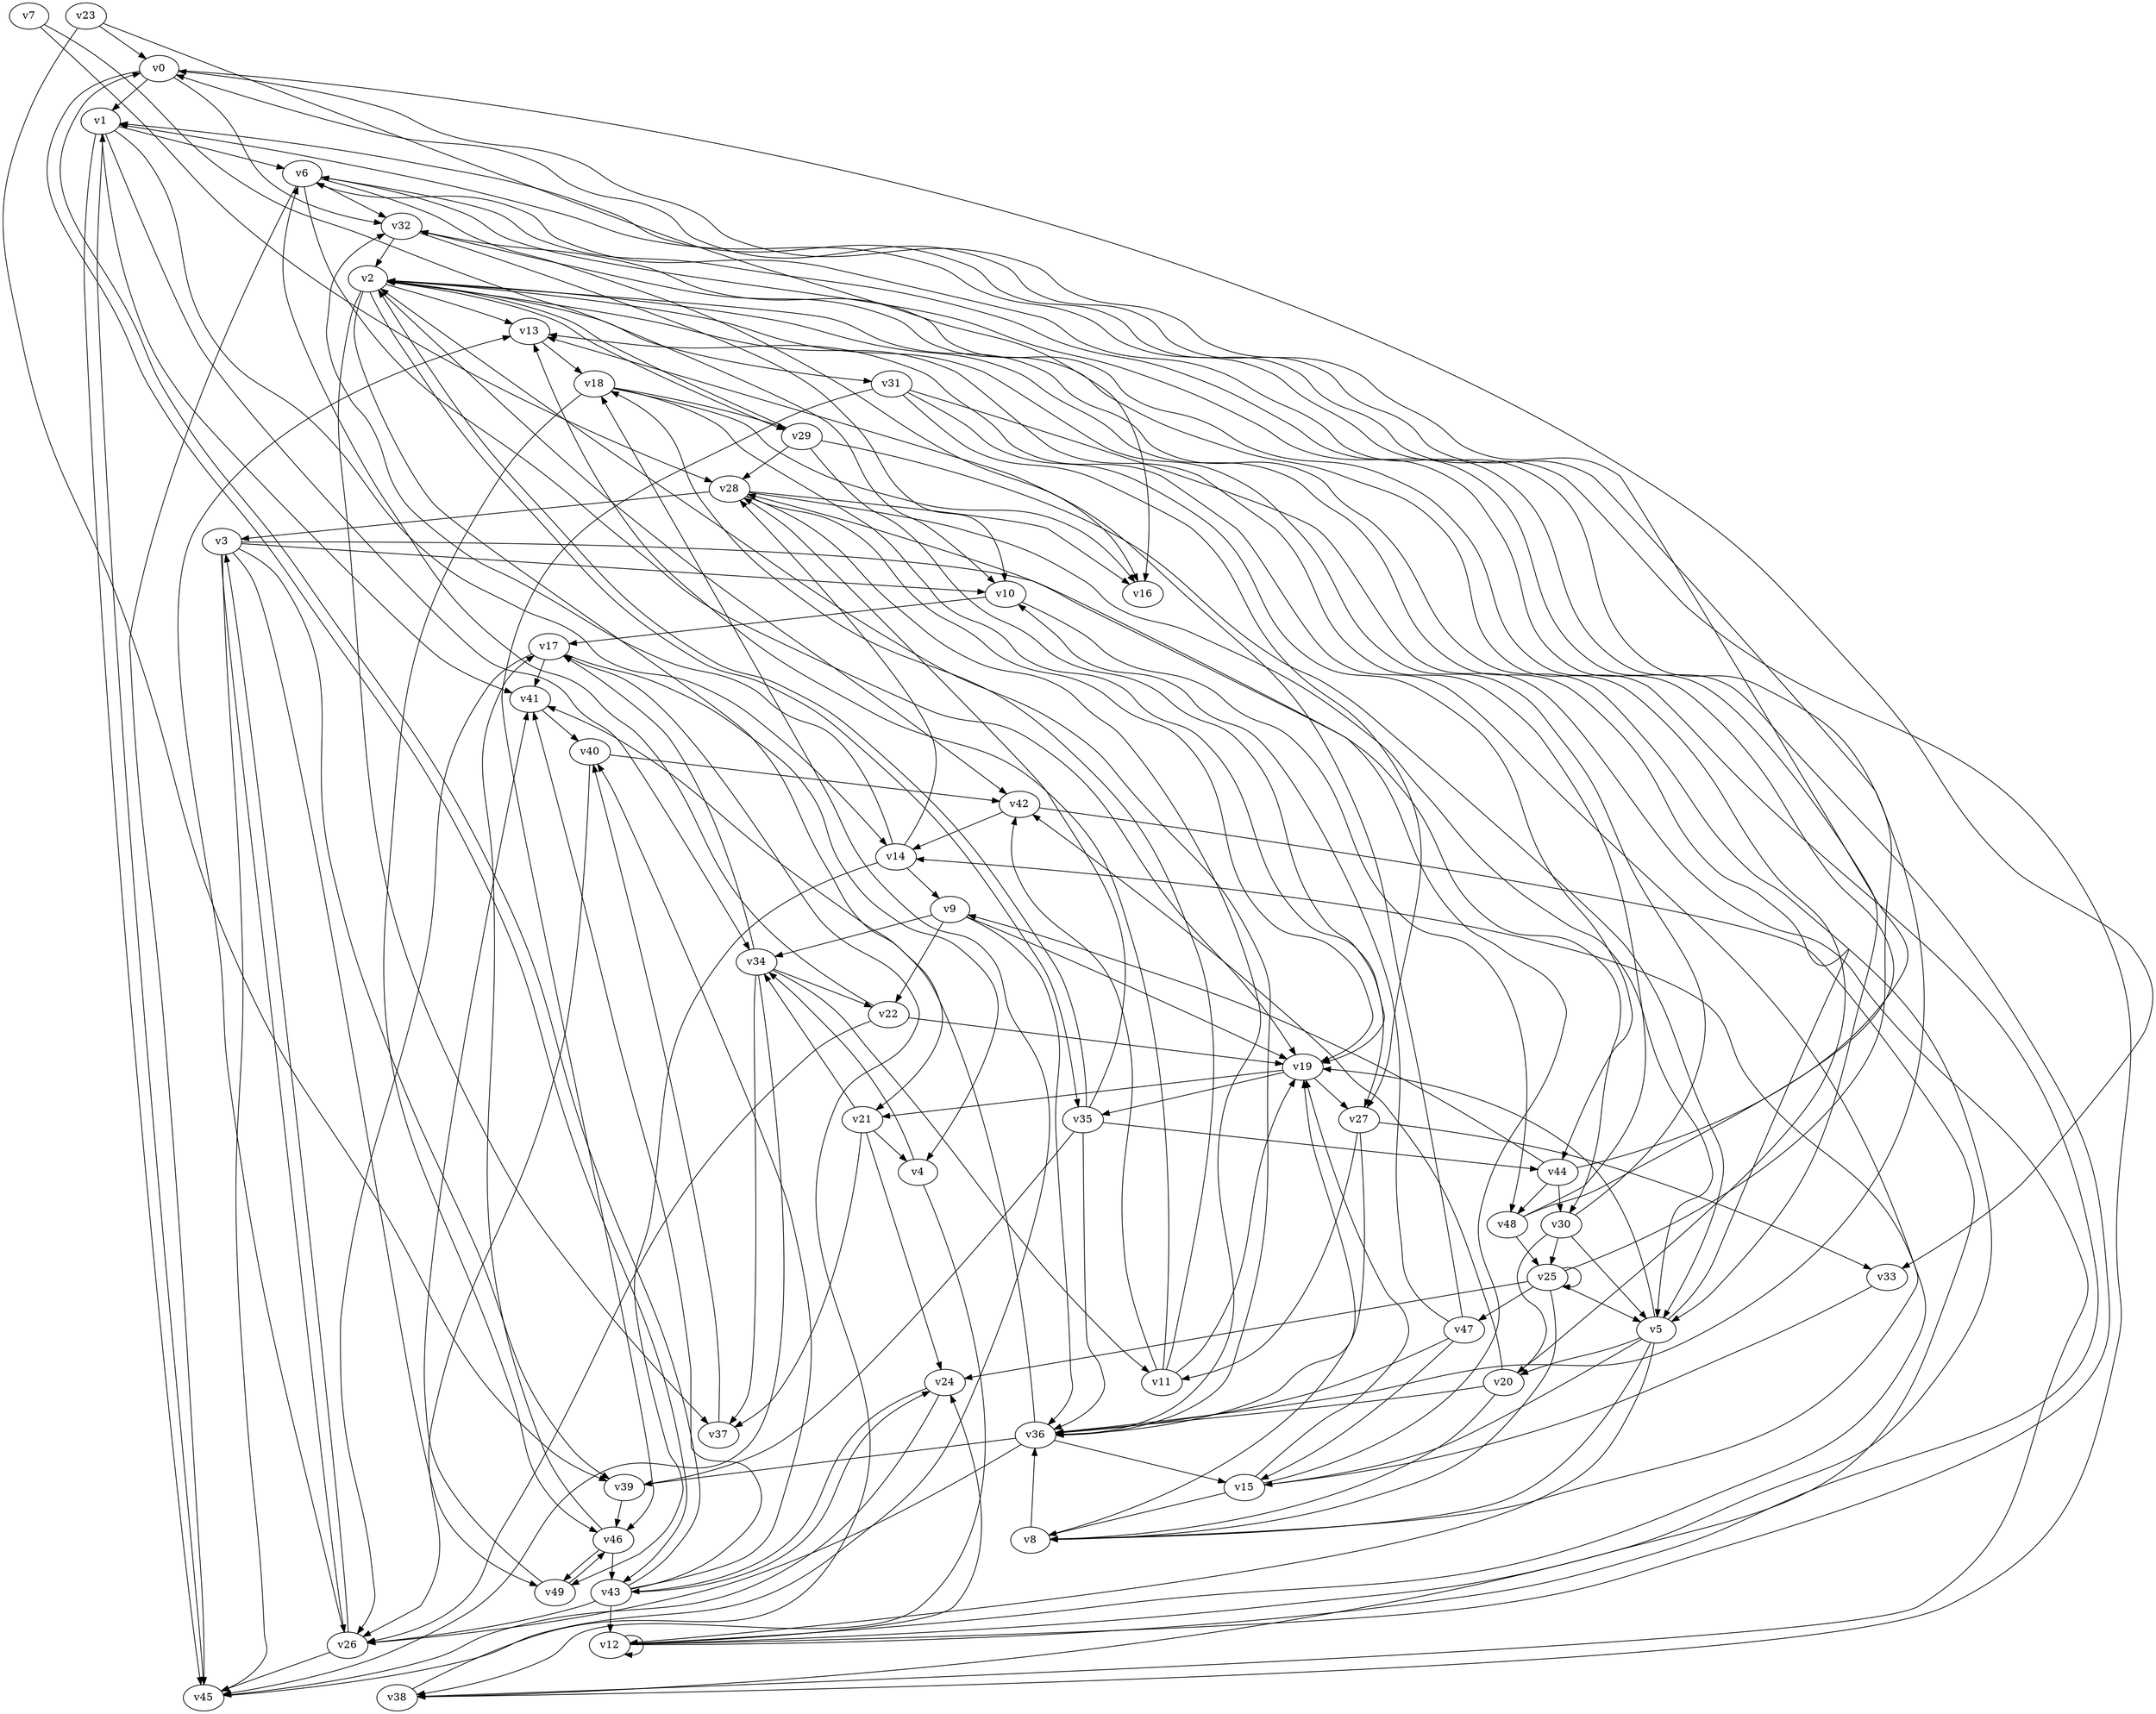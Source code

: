 digraph NEG {
v0 -> v1 [weight="0.27"]
v0 -> v32 [weight="0.81"]
v0 -> v33 [weight="0.74"]
v0 -> v43 [weight="-0.1"]
v1 -> v6 [weight="0.61"]
v1 -> v14 [weight="0.44"]
v1 -> v34 [weight="0.82"]
v1 -> v41 [weight="0.27"]
v1 -> v45 [weight="0.4"]
v2 -> v13 [weight="0.65"]
v2 -> v21 [weight="0.4"]
v2 -> v29 [weight="0.36"]
v2 -> v31 [weight="-0.13"]
v2 -> v35 [weight="0.36"]
v2 -> v37 [weight="0.51"]
v2 -> v42 [weight="0.41"]
v3 -> v10 [weight="-0.15"]
v3 -> v26 [weight="0.39"]
v3 -> v30 [weight="0.01"]
v3 -> v39 [weight="0.74"]
v3 -> v45 [weight="0.45"]
v3 -> v49 [weight="0.74"]
v4 -> v34 [weight="0.52"]
v4 -> v38 [weight="0.76"]
v5 -> v2 [weight="0.14"]
v5 -> v8 [weight="0.72"]
v5 -> v12 [weight="0.51"]
v5 -> v15 [weight="0.3"]
v5 -> v19 [weight="0.78"]
v5 -> v20 [weight="0.54"]
v6 -> v5 [weight="-0.08"]
v6 -> v16 [weight="0.43"]
v6 -> v19 [weight="0.71"]
v6 -> v32 [weight="0.37"]
v6 -> v45 [weight="0.25"]
v7 -> v10 [weight="0.24"]
v7 -> v28 [weight="-0.12"]
v8 -> v13 [weight="0.72"]
v8 -> v19 [weight="0.35"]
v8 -> v36 [weight="0.61"]
v9 -> v19 [weight="0.13"]
v9 -> v22 [weight="0.19"]
v9 -> v34 [weight="0.78"]
v9 -> v36 [weight="0.06"]
v10 -> v17 [weight="0.39"]
v10 -> v48 [weight="0.77"]
v11 -> v13 [weight="0.19"]
v11 -> v18 [weight="0.69"]
v11 -> v19 [weight="0.75"]
v11 -> v42 [weight="0.13"]
v12 -> v2 [weight="0.37"]
v12 -> v6 [weight="0.2"]
v12 -> v12 [weight="0.48"]
v12 -> v14 [weight="0.12"]
v12 -> v24 [weight="0.37"]
v12 -> v32 [weight="0.59"]
v13 -> v18 [weight="0.29"]
v14 -> v9 [weight="0.2"]
v14 -> v28 [weight="0.49"]
v14 -> v32 [weight="0.4"]
v14 -> v49 [weight="0.69"]
v15 -> v8 [weight="0.44"]
v15 -> v19 [weight="0.61"]
v15 -> v28 [weight="0.83"]
v17 -> v4 [weight="-0.11"]
v17 -> v26 [weight="0.68"]
v17 -> v41 [weight="0.47"]
v18 -> v16 [weight="0.12"]
v18 -> v27 [weight="0.4"]
v18 -> v29 [weight="0.4"]
v18 -> v46 [weight="-0.08"]
v19 -> v21 [weight="0.4"]
v19 -> v27 [weight="0.19"]
v19 -> v35 [weight="0.37"]
v20 -> v8 [weight="-0.04"]
v20 -> v32 [weight="-0.11"]
v20 -> v36 [weight="0.46"]
v20 -> v42 [weight="0.56"]
v21 -> v4 [weight="0.4"]
v21 -> v24 [weight="0.81"]
v21 -> v34 [weight="0.08"]
v21 -> v37 [weight="0.4"]
v22 -> v6 [weight="0.51"]
v22 -> v19 [weight="0.84"]
v22 -> v26 [weight="0.78"]
v23 -> v0 [weight="-0.04"]
v23 -> v16 [weight="0.24"]
v23 -> v39 [weight="0.14"]
v24 -> v43 [weight="-0.01"]
v24 -> v45 [weight="0.79"]
v25 -> v1 [weight="0.47"]
v25 -> v5 [weight="0.13"]
v25 -> v8 [weight="0.28"]
v25 -> v24 [weight="0.44"]
v25 -> v25 [weight="0.67"]
v25 -> v47 [weight="0.43"]
v26 -> v3 [weight="0.73"]
v26 -> v13 [weight="-0.09"]
v26 -> v45 [weight="0.38"]
v27 -> v11 [weight="0.64"]
v27 -> v33 [weight="-0.08"]
v27 -> v36 [weight="0.41"]
v28 -> v3 [weight="0.05"]
v28 -> v5 [weight="0.13"]
v28 -> v16 [weight="0.68"]
v28 -> v19 [weight="-0.15"]
v28 -> v36 [weight="0.85"]
v29 -> v2 [weight="0.09"]
v29 -> v5 [weight="0.51"]
v29 -> v19 [weight="0.33"]
v29 -> v28 [weight="0.65"]
v30 -> v2 [weight="0.76"]
v30 -> v5 [weight="-0.03"]
v30 -> v20 [weight="0.56"]
v30 -> v25 [weight="0.28"]
v31 -> v27 [weight="0.29"]
v31 -> v38 [weight="-0.05"]
v31 -> v44 [weight="0.05"]
v31 -> v46 [weight="0.35"]
v32 -> v2 [weight="-0.13"]
v32 -> v10 [weight="0.1"]
v33 -> v15 [weight="-0.15"]
v34 -> v11 [weight="0.7"]
v34 -> v17 [weight="0.26"]
v34 -> v22 [weight="0.59"]
v34 -> v37 [weight="0.66"]
v34 -> v45 [weight="0.26"]
v35 -> v2 [weight="0.23"]
v35 -> v28 [weight="0.75"]
v35 -> v36 [weight="0.46"]
v35 -> v39 [weight="0.41"]
v35 -> v44 [weight="0.45"]
v36 -> v0 [weight="0.62"]
v36 -> v2 [weight="0.21"]
v36 -> v15 [weight="0.71"]
v36 -> v26 [weight="0.15"]
v36 -> v39 [weight="0.73"]
v36 -> v41 [weight="0.4"]
v37 -> v40 [weight="0.27"]
v38 -> v1 [weight="0.21"]
v38 -> v17 [weight="0.38"]
v39 -> v46 [weight="0.42"]
v40 -> v26 [weight="0.2"]
v40 -> v42 [weight="0.28"]
v41 -> v40 [weight="0.67"]
v42 -> v14 [weight="0.0"]
v42 -> v38 [weight="0.27"]
v43 -> v0 [weight="0.31"]
v43 -> v12 [weight="0.42"]
v43 -> v24 [weight="0.78"]
v43 -> v26 [weight="0.78"]
v43 -> v40 [weight="0.21"]
v43 -> v41 [weight="0.55"]
v44 -> v0 [weight="0.39"]
v44 -> v9 [weight="0.09"]
v44 -> v30 [weight="0.73"]
v44 -> v48 [weight="-0.05"]
v45 -> v1 [weight="0.23"]
v45 -> v18 [weight="0.46"]
v46 -> v17 [weight="0.48"]
v46 -> v43 [weight="0.67"]
v46 -> v49 [weight="0.03"]
v47 -> v10 [weight="0.2"]
v47 -> v13 [weight="0.76"]
v47 -> v15 [weight="0.13"]
v47 -> v36 [weight="0.48"]
v48 -> v2 [weight="0.5"]
v48 -> v6 [weight="0.48"]
v48 -> v25 [weight="-0.06"]
v49 -> v41 [weight="0.76"]
v49 -> v46 [weight="0.14"]
}
